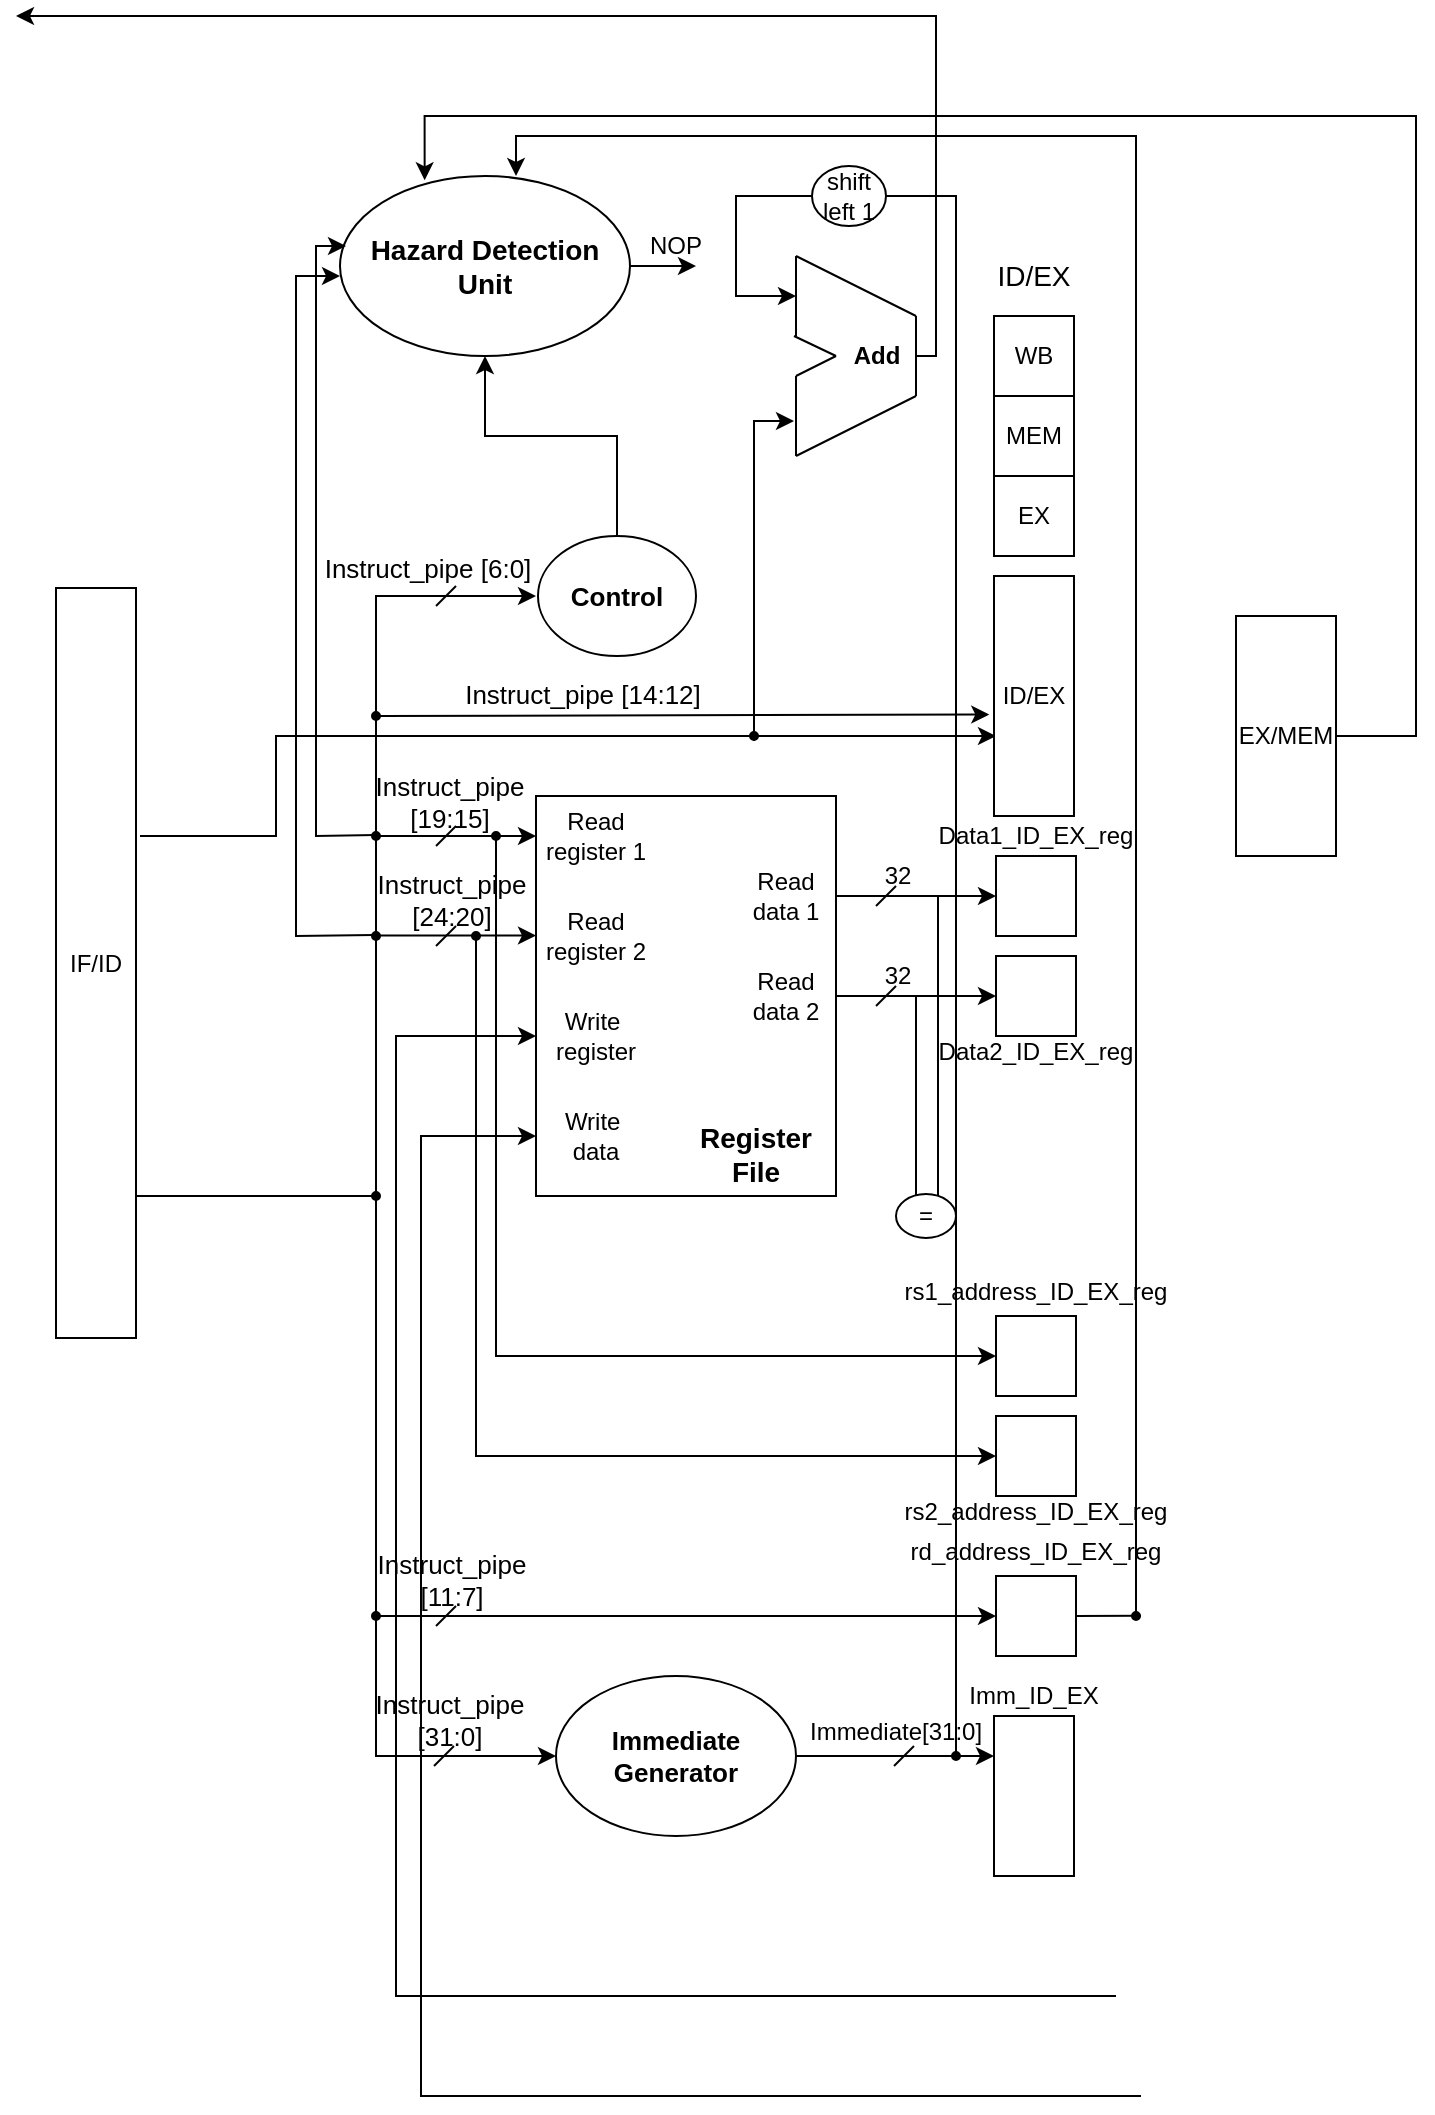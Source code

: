 <mxfile version="14.3.1" type="device"><diagram id="C4D67ffuTDaYjJX6yr9e" name="Page-1"><mxGraphModel dx="1021" dy="529" grid="1" gridSize="10" guides="1" tooltips="1" connect="1" arrows="1" fold="1" page="1" pageScale="1" pageWidth="827" pageHeight="1169" math="0" shadow="0"><root><mxCell id="0"/><mxCell id="1" parent="0"/><mxCell id="l9WlV2qs4b8OpY1RFIN2-1" value="" style="endArrow=none;html=1;" edge="1" parent="1"><mxGeometry width="50" height="50" relative="1" as="geometry"><mxPoint x="330" y="620" as="sourcePoint"/><mxPoint x="450" y="620" as="targetPoint"/></mxGeometry></mxCell><mxCell id="l9WlV2qs4b8OpY1RFIN2-2" value="" style="endArrow=classic;html=1;rounded=0;entryX=0;entryY=0.5;entryDx=0;entryDy=0;" edge="1" parent="1" target="l9WlV2qs4b8OpY1RFIN2-4"><mxGeometry width="50" height="50" relative="1" as="geometry"><mxPoint x="450" y="620" as="sourcePoint"/><mxPoint x="530" y="520" as="targetPoint"/><Array as="points"><mxPoint x="450" y="520"/><mxPoint x="450" y="440"/></Array></mxGeometry></mxCell><mxCell id="l9WlV2qs4b8OpY1RFIN2-3" value="" style="rounded=0;whiteSpace=wrap;html=1;" vertex="1" parent="1"><mxGeometry x="530" y="420" width="150" height="200" as="geometry"/></mxCell><mxCell id="l9WlV2qs4b8OpY1RFIN2-4" value="Read register 1" style="text;html=1;strokeColor=none;fillColor=none;align=center;verticalAlign=middle;whiteSpace=wrap;rounded=0;" vertex="1" parent="1"><mxGeometry x="530" y="430" width="60" height="20" as="geometry"/></mxCell><mxCell id="l9WlV2qs4b8OpY1RFIN2-5" value="Read register 2" style="text;html=1;strokeColor=none;fillColor=none;align=center;verticalAlign=middle;whiteSpace=wrap;rounded=0;" vertex="1" parent="1"><mxGeometry x="530" y="480" width="60" height="20" as="geometry"/></mxCell><mxCell id="l9WlV2qs4b8OpY1RFIN2-6" value="Write&amp;nbsp;&lt;br&gt;register" style="text;html=1;strokeColor=none;fillColor=none;align=center;verticalAlign=middle;whiteSpace=wrap;rounded=0;" vertex="1" parent="1"><mxGeometry x="530" y="530" width="60" height="20" as="geometry"/></mxCell><mxCell id="l9WlV2qs4b8OpY1RFIN2-7" value="Write&amp;nbsp;&lt;br&gt;data&lt;br&gt;" style="text;html=1;strokeColor=none;fillColor=none;align=center;verticalAlign=middle;whiteSpace=wrap;rounded=0;" vertex="1" parent="1"><mxGeometry x="530" y="580" width="60" height="20" as="geometry"/></mxCell><mxCell id="l9WlV2qs4b8OpY1RFIN2-8" value="Read data 1" style="text;html=1;strokeColor=none;fillColor=none;align=center;verticalAlign=middle;whiteSpace=wrap;rounded=0;" vertex="1" parent="1"><mxGeometry x="630" y="460" width="50" height="20" as="geometry"/></mxCell><mxCell id="l9WlV2qs4b8OpY1RFIN2-9" value="Read data 2" style="text;html=1;strokeColor=none;fillColor=none;align=center;verticalAlign=middle;whiteSpace=wrap;rounded=0;" vertex="1" parent="1"><mxGeometry x="630" y="510" width="50" height="20" as="geometry"/></mxCell><mxCell id="l9WlV2qs4b8OpY1RFIN2-10" value="&lt;font style=&quot;font-size: 14px&quot;&gt;&lt;b&gt;Register File&lt;/b&gt;&lt;/font&gt;" style="text;html=1;strokeColor=none;fillColor=none;align=center;verticalAlign=middle;whiteSpace=wrap;rounded=0;" vertex="1" parent="1"><mxGeometry x="610" y="589" width="60" height="20" as="geometry"/></mxCell><mxCell id="l9WlV2qs4b8OpY1RFIN2-11" value="" style="endArrow=classic;html=1;" edge="1" parent="1"><mxGeometry width="50" height="50" relative="1" as="geometry"><mxPoint x="450" y="489.76" as="sourcePoint"/><mxPoint x="530" y="489.76" as="targetPoint"/></mxGeometry></mxCell><mxCell id="l9WlV2qs4b8OpY1RFIN2-12" value="" style="endArrow=classic;html=1;" edge="1" parent="1"><mxGeometry width="50" height="50" relative="1" as="geometry"><mxPoint x="450" y="830" as="sourcePoint"/><mxPoint x="760" y="830" as="targetPoint"/></mxGeometry></mxCell><mxCell id="l9WlV2qs4b8OpY1RFIN2-13" value="&lt;font style=&quot;font-size: 13px&quot;&gt;Instruct_pipe [19:15]&lt;/font&gt;" style="text;html=1;strokeColor=none;fillColor=none;align=center;verticalAlign=middle;whiteSpace=wrap;rounded=0;" vertex="1" parent="1"><mxGeometry x="432" y="413" width="110" height="20" as="geometry"/></mxCell><mxCell id="l9WlV2qs4b8OpY1RFIN2-14" value="&lt;font style=&quot;font-size: 13px&quot;&gt;Instruct_pipe [24:20]&lt;/font&gt;" style="text;html=1;strokeColor=none;fillColor=none;align=center;verticalAlign=middle;whiteSpace=wrap;rounded=0;" vertex="1" parent="1"><mxGeometry x="433" y="463" width="110" height="17" as="geometry"/></mxCell><mxCell id="l9WlV2qs4b8OpY1RFIN2-15" value="&lt;span style=&quot;font-size: 13px&quot;&gt;Instruct_pipe [11:7]&lt;/span&gt;" style="text;html=1;strokeColor=none;fillColor=none;align=center;verticalAlign=middle;whiteSpace=wrap;rounded=0;" vertex="1" parent="1"><mxGeometry x="433" y="803" width="110" height="17" as="geometry"/></mxCell><mxCell id="l9WlV2qs4b8OpY1RFIN2-16" value="" style="endArrow=classic;html=1;rounded=0;entryX=0;entryY=0.5;entryDx=0;entryDy=0;" edge="1" parent="1" target="l9WlV2qs4b8OpY1RFIN2-17"><mxGeometry width="50" height="50" relative="1" as="geometry"><mxPoint x="450" y="620" as="sourcePoint"/><mxPoint x="540" y="740" as="targetPoint"/><Array as="points"><mxPoint x="450" y="740"/><mxPoint x="450" y="900"/></Array></mxGeometry></mxCell><mxCell id="l9WlV2qs4b8OpY1RFIN2-17" value="&lt;b&gt;&lt;font style=&quot;font-size: 13px&quot;&gt;Immediate Generator&lt;/font&gt;&lt;/b&gt;" style="ellipse;whiteSpace=wrap;html=1;" vertex="1" parent="1"><mxGeometry x="540" y="860" width="120" height="80" as="geometry"/></mxCell><mxCell id="l9WlV2qs4b8OpY1RFIN2-18" value="" style="endArrow=none;html=1;" edge="1" parent="1"><mxGeometry width="50" height="50" relative="1" as="geometry"><mxPoint x="479" y="905" as="sourcePoint"/><mxPoint x="489" y="895" as="targetPoint"/></mxGeometry></mxCell><mxCell id="l9WlV2qs4b8OpY1RFIN2-19" value="" style="endArrow=none;html=1;" edge="1" parent="1"><mxGeometry width="50" height="50" relative="1" as="geometry"><mxPoint x="480" y="835" as="sourcePoint"/><mxPoint x="490" y="825" as="targetPoint"/></mxGeometry></mxCell><mxCell id="l9WlV2qs4b8OpY1RFIN2-20" value="" style="endArrow=none;html=1;" edge="1" parent="1"><mxGeometry width="50" height="50" relative="1" as="geometry"><mxPoint x="480" y="495" as="sourcePoint"/><mxPoint x="490" y="485" as="targetPoint"/></mxGeometry></mxCell><mxCell id="l9WlV2qs4b8OpY1RFIN2-21" value="" style="endArrow=none;html=1;" edge="1" parent="1"><mxGeometry width="50" height="50" relative="1" as="geometry"><mxPoint x="480" y="445" as="sourcePoint"/><mxPoint x="490" y="435" as="targetPoint"/></mxGeometry></mxCell><mxCell id="l9WlV2qs4b8OpY1RFIN2-22" value="&lt;span style=&quot;font-size: 13px&quot;&gt;Instruct_pipe [31:0]&lt;/span&gt;" style="text;html=1;strokeColor=none;fillColor=none;align=center;verticalAlign=middle;whiteSpace=wrap;rounded=0;" vertex="1" parent="1"><mxGeometry x="432" y="873" width="110" height="17" as="geometry"/></mxCell><mxCell id="l9WlV2qs4b8OpY1RFIN2-23" value="" style="endArrow=classic;html=1;exitX=1;exitY=0.5;exitDx=0;exitDy=0;" edge="1" parent="1" source="l9WlV2qs4b8OpY1RFIN2-17"><mxGeometry width="50" height="50" relative="1" as="geometry"><mxPoint x="669" y="900" as="sourcePoint"/><mxPoint x="759" y="900" as="targetPoint"/></mxGeometry></mxCell><mxCell id="l9WlV2qs4b8OpY1RFIN2-24" value="Immediate[31:0]" style="text;html=1;strokeColor=none;fillColor=none;align=center;verticalAlign=middle;whiteSpace=wrap;rounded=0;" vertex="1" parent="1"><mxGeometry x="690" y="878" width="40" height="20" as="geometry"/></mxCell><mxCell id="l9WlV2qs4b8OpY1RFIN2-25" value="" style="endArrow=none;html=1;" edge="1" parent="1"><mxGeometry width="50" height="50" relative="1" as="geometry"><mxPoint x="709" y="905" as="sourcePoint"/><mxPoint x="719" y="895" as="targetPoint"/></mxGeometry></mxCell><mxCell id="l9WlV2qs4b8OpY1RFIN2-26" value="" style="rounded=0;whiteSpace=wrap;html=1;" vertex="1" parent="1"><mxGeometry x="759" y="880" width="40" height="80" as="geometry"/></mxCell><mxCell id="l9WlV2qs4b8OpY1RFIN2-27" value="Imm_ID_EX&lt;br&gt;" style="text;html=1;strokeColor=none;fillColor=none;align=center;verticalAlign=middle;whiteSpace=wrap;rounded=0;" vertex="1" parent="1"><mxGeometry x="749" y="860" width="60" height="20" as="geometry"/></mxCell><mxCell id="l9WlV2qs4b8OpY1RFIN2-28" value="" style="endArrow=classic;html=1;exitX=1;exitY=0.5;exitDx=0;exitDy=0;entryX=0;entryY=0.5;entryDx=0;entryDy=0;" edge="1" parent="1" source="l9WlV2qs4b8OpY1RFIN2-8" target="l9WlV2qs4b8OpY1RFIN2-41"><mxGeometry width="50" height="50" relative="1" as="geometry"><mxPoint x="740" y="470" as="sourcePoint"/><mxPoint x="740" y="470" as="targetPoint"/></mxGeometry></mxCell><mxCell id="l9WlV2qs4b8OpY1RFIN2-29" value="" style="endArrow=classic;html=1;exitX=1;exitY=0.5;exitDx=0;exitDy=0;entryX=0;entryY=0.5;entryDx=0;entryDy=0;" edge="1" parent="1" target="l9WlV2qs4b8OpY1RFIN2-42"><mxGeometry width="50" height="50" relative="1" as="geometry"><mxPoint x="680" y="520" as="sourcePoint"/><mxPoint x="740" y="520" as="targetPoint"/></mxGeometry></mxCell><mxCell id="l9WlV2qs4b8OpY1RFIN2-30" value="" style="endArrow=none;html=1;" edge="1" parent="1"><mxGeometry width="50" height="50" relative="1" as="geometry"><mxPoint x="700" y="525" as="sourcePoint"/><mxPoint x="710" y="515" as="targetPoint"/></mxGeometry></mxCell><mxCell id="l9WlV2qs4b8OpY1RFIN2-31" value="" style="endArrow=none;html=1;" edge="1" parent="1"><mxGeometry width="50" height="50" relative="1" as="geometry"><mxPoint x="700" y="475" as="sourcePoint"/><mxPoint x="710" y="465" as="targetPoint"/></mxGeometry></mxCell><mxCell id="l9WlV2qs4b8OpY1RFIN2-32" style="edgeStyle=orthogonalEdgeStyle;rounded=0;orthogonalLoop=1;jettySize=auto;html=1;entryX=0.5;entryY=1;entryDx=0;entryDy=0;" edge="1" parent="1" source="l9WlV2qs4b8OpY1RFIN2-33" target="l9WlV2qs4b8OpY1RFIN2-69"><mxGeometry relative="1" as="geometry"><mxPoint x="560" y="220" as="targetPoint"/><Array as="points"><mxPoint x="571" y="240"/><mxPoint x="505" y="240"/></Array></mxGeometry></mxCell><mxCell id="l9WlV2qs4b8OpY1RFIN2-33" value="&lt;b&gt;&lt;font style=&quot;font-size: 13px&quot;&gt;Control&lt;/font&gt;&lt;/b&gt;" style="ellipse;whiteSpace=wrap;html=1;" vertex="1" parent="1"><mxGeometry x="531" y="290" width="79" height="60" as="geometry"/></mxCell><mxCell id="l9WlV2qs4b8OpY1RFIN2-34" value="" style="endArrow=classic;html=1;rounded=0;" edge="1" parent="1"><mxGeometry width="50" height="50" relative="1" as="geometry"><mxPoint x="450" y="440" as="sourcePoint"/><mxPoint x="530" y="320" as="targetPoint"/><Array as="points"><mxPoint x="450" y="320"/></Array></mxGeometry></mxCell><mxCell id="l9WlV2qs4b8OpY1RFIN2-35" value="32" style="text;html=1;strokeColor=none;fillColor=none;align=center;verticalAlign=middle;whiteSpace=wrap;rounded=0;" vertex="1" parent="1"><mxGeometry x="691" y="450" width="40" height="20" as="geometry"/></mxCell><mxCell id="l9WlV2qs4b8OpY1RFIN2-36" value="32" style="text;html=1;strokeColor=none;fillColor=none;align=center;verticalAlign=middle;whiteSpace=wrap;rounded=0;" vertex="1" parent="1"><mxGeometry x="691" y="500" width="40" height="20" as="geometry"/></mxCell><mxCell id="l9WlV2qs4b8OpY1RFIN2-37" value="" style="verticalLabelPosition=bottom;shadow=0;dashed=0;align=center;html=1;verticalAlign=top;shape=mxgraph.electrical.logic_gates.inverting_contact;fillColor=#000000;" vertex="1" parent="1"><mxGeometry x="447.5" y="437.5" width="5" height="5" as="geometry"/></mxCell><mxCell id="l9WlV2qs4b8OpY1RFIN2-38" value="" style="verticalLabelPosition=bottom;shadow=0;dashed=0;align=center;html=1;verticalAlign=top;shape=mxgraph.electrical.logic_gates.inverting_contact;fillColor=#000000;" vertex="1" parent="1"><mxGeometry x="447.5" y="487.5" width="5" height="5" as="geometry"/></mxCell><mxCell id="l9WlV2qs4b8OpY1RFIN2-39" value="" style="verticalLabelPosition=bottom;shadow=0;dashed=0;align=center;html=1;verticalAlign=top;shape=mxgraph.electrical.logic_gates.inverting_contact;fillColor=#000000;" vertex="1" parent="1"><mxGeometry x="447.5" y="827.5" width="5" height="5" as="geometry"/></mxCell><mxCell id="l9WlV2qs4b8OpY1RFIN2-40" value="" style="verticalLabelPosition=bottom;shadow=0;dashed=0;align=center;html=1;verticalAlign=top;shape=mxgraph.electrical.logic_gates.inverting_contact;fillColor=#000000;" vertex="1" parent="1"><mxGeometry x="447.5" y="617.5" width="5" height="5" as="geometry"/></mxCell><mxCell id="l9WlV2qs4b8OpY1RFIN2-41" value="" style="rounded=0;whiteSpace=wrap;html=1;" vertex="1" parent="1"><mxGeometry x="760" y="450" width="40" height="40" as="geometry"/></mxCell><mxCell id="l9WlV2qs4b8OpY1RFIN2-42" value="" style="rounded=0;whiteSpace=wrap;html=1;" vertex="1" parent="1"><mxGeometry x="760" y="500" width="40" height="40" as="geometry"/></mxCell><mxCell id="l9WlV2qs4b8OpY1RFIN2-43" value="Data1_ID_EX_reg" style="text;html=1;strokeColor=none;fillColor=none;align=center;verticalAlign=middle;whiteSpace=wrap;rounded=0;" vertex="1" parent="1"><mxGeometry x="760" y="430" width="40" height="20" as="geometry"/></mxCell><mxCell id="l9WlV2qs4b8OpY1RFIN2-44" value="Data2_ID_EX_reg&lt;br&gt;" style="text;html=1;strokeColor=none;fillColor=none;align=center;verticalAlign=middle;whiteSpace=wrap;rounded=0;" vertex="1" parent="1"><mxGeometry x="760" y="537.5" width="40" height="20" as="geometry"/></mxCell><mxCell id="l9WlV2qs4b8OpY1RFIN2-45" value="&lt;font style=&quot;font-size: 13px&quot;&gt;Instruct_pipe [6:0]&lt;/font&gt;" style="text;html=1;strokeColor=none;fillColor=none;align=center;verticalAlign=middle;whiteSpace=wrap;rounded=0;" vertex="1" parent="1"><mxGeometry x="417" y="296" width="118" height="20" as="geometry"/></mxCell><mxCell id="l9WlV2qs4b8OpY1RFIN2-46" value="" style="endArrow=none;html=1;" edge="1" parent="1"><mxGeometry width="50" height="50" relative="1" as="geometry"><mxPoint x="480" y="325" as="sourcePoint"/><mxPoint x="490" y="315" as="targetPoint"/></mxGeometry></mxCell><mxCell id="l9WlV2qs4b8OpY1RFIN2-47" value="" style="endArrow=none;html=1;entryX=0.75;entryY=1;entryDx=0;entryDy=0;" edge="1" parent="1"><mxGeometry width="50" height="50" relative="1" as="geometry"><mxPoint x="720" y="620" as="sourcePoint"/><mxPoint x="720" y="520" as="targetPoint"/></mxGeometry></mxCell><mxCell id="l9WlV2qs4b8OpY1RFIN2-48" value="" style="endArrow=none;html=1;entryX=1;entryY=1;entryDx=0;entryDy=0;" edge="1" parent="1" target="l9WlV2qs4b8OpY1RFIN2-35"><mxGeometry width="50" height="50" relative="1" as="geometry"><mxPoint x="731" y="620" as="sourcePoint"/><mxPoint x="730" y="510" as="targetPoint"/></mxGeometry></mxCell><mxCell id="l9WlV2qs4b8OpY1RFIN2-49" value="" style="ellipse;whiteSpace=wrap;html=1;fillColor=#FFFFFF;" vertex="1" parent="1"><mxGeometry x="710" y="619" width="30" height="22" as="geometry"/></mxCell><mxCell id="l9WlV2qs4b8OpY1RFIN2-50" value="=" style="text;html=1;strokeColor=none;fillColor=none;align=center;verticalAlign=middle;whiteSpace=wrap;rounded=0;" vertex="1" parent="1"><mxGeometry x="705" y="620" width="40" height="20" as="geometry"/></mxCell><mxCell id="l9WlV2qs4b8OpY1RFIN2-51" value="&lt;font style=&quot;font-size: 14px&quot;&gt;ID/EX&lt;/font&gt;" style="text;html=1;strokeColor=none;fillColor=none;align=center;verticalAlign=middle;whiteSpace=wrap;rounded=0;dashed=1;" vertex="1" parent="1"><mxGeometry x="759" y="150" width="40" height="20" as="geometry"/></mxCell><mxCell id="l9WlV2qs4b8OpY1RFIN2-52" value="WB" style="rounded=0;whiteSpace=wrap;html=1;" vertex="1" parent="1"><mxGeometry x="759" y="180" width="40" height="40" as="geometry"/></mxCell><mxCell id="l9WlV2qs4b8OpY1RFIN2-53" value="MEM" style="rounded=0;whiteSpace=wrap;html=1;" vertex="1" parent="1"><mxGeometry x="759" y="220" width="40" height="40" as="geometry"/></mxCell><mxCell id="l9WlV2qs4b8OpY1RFIN2-54" value="EX" style="rounded=0;whiteSpace=wrap;html=1;" vertex="1" parent="1"><mxGeometry x="759" y="260" width="40" height="40" as="geometry"/></mxCell><mxCell id="l9WlV2qs4b8OpY1RFIN2-55" value="" style="endArrow=classic;html=1;rounded=0;" edge="1" parent="1"><mxGeometry width="50" height="50" relative="1" as="geometry"><mxPoint x="510" y="440" as="sourcePoint"/><mxPoint x="760" y="700" as="targetPoint"/><Array as="points"><mxPoint x="510" y="700"/></Array></mxGeometry></mxCell><mxCell id="l9WlV2qs4b8OpY1RFIN2-56" value="" style="endArrow=classic;html=1;rounded=0;" edge="1" parent="1"><mxGeometry width="50" height="50" relative="1" as="geometry"><mxPoint x="500" y="490" as="sourcePoint"/><mxPoint x="760" y="750" as="targetPoint"/><Array as="points"><mxPoint x="500" y="750"/></Array></mxGeometry></mxCell><mxCell id="l9WlV2qs4b8OpY1RFIN2-57" value="" style="rounded=0;whiteSpace=wrap;html=1;" vertex="1" parent="1"><mxGeometry x="760" y="500" width="40" height="40" as="geometry"/></mxCell><mxCell id="l9WlV2qs4b8OpY1RFIN2-58" value="" style="rounded=0;whiteSpace=wrap;html=1;" vertex="1" parent="1"><mxGeometry x="760" y="680" width="40" height="40" as="geometry"/></mxCell><mxCell id="l9WlV2qs4b8OpY1RFIN2-59" value="" style="rounded=0;whiteSpace=wrap;html=1;" vertex="1" parent="1"><mxGeometry x="760" y="730" width="40" height="40" as="geometry"/></mxCell><mxCell id="l9WlV2qs4b8OpY1RFIN2-60" value="rs1_address_ID_EX_reg" style="text;html=1;strokeColor=none;fillColor=none;align=center;verticalAlign=middle;whiteSpace=wrap;rounded=0;" vertex="1" parent="1"><mxGeometry x="760" y="657.5" width="40" height="20" as="geometry"/></mxCell><mxCell id="l9WlV2qs4b8OpY1RFIN2-61" value="rs2_address_ID_EX_reg" style="text;html=1;strokeColor=none;fillColor=none;align=center;verticalAlign=middle;whiteSpace=wrap;rounded=0;" vertex="1" parent="1"><mxGeometry x="760" y="767.5" width="40" height="20" as="geometry"/></mxCell><mxCell id="l9WlV2qs4b8OpY1RFIN2-62" value="" style="verticalLabelPosition=bottom;shadow=0;dashed=0;align=center;html=1;verticalAlign=top;shape=mxgraph.electrical.logic_gates.inverting_contact;fillColor=#000000;" vertex="1" parent="1"><mxGeometry x="447.5" y="377.5" width="5" height="5" as="geometry"/></mxCell><mxCell id="l9WlV2qs4b8OpY1RFIN2-63" value="&lt;font style=&quot;font-size: 13px&quot;&gt;Instruct_pipe [14:12]&lt;/font&gt;" style="text;html=1;strokeColor=none;fillColor=none;align=center;verticalAlign=middle;whiteSpace=wrap;rounded=0;" vertex="1" parent="1"><mxGeometry x="487" y="359" width="133" height="20" as="geometry"/></mxCell><mxCell id="l9WlV2qs4b8OpY1RFIN2-64" value="" style="rounded=0;whiteSpace=wrap;html=1;" vertex="1" parent="1"><mxGeometry x="760" y="810" width="40" height="40" as="geometry"/></mxCell><mxCell id="l9WlV2qs4b8OpY1RFIN2-65" value="" style="verticalLabelPosition=bottom;shadow=0;dashed=0;align=center;html=1;verticalAlign=top;shape=mxgraph.electrical.logic_gates.inverting_contact;fillColor=#000000;" vertex="1" parent="1"><mxGeometry x="497.5" y="487.5" width="5" height="5" as="geometry"/></mxCell><mxCell id="l9WlV2qs4b8OpY1RFIN2-66" value="" style="verticalLabelPosition=bottom;shadow=0;dashed=0;align=center;html=1;verticalAlign=top;shape=mxgraph.electrical.logic_gates.inverting_contact;fillColor=#000000;" vertex="1" parent="1"><mxGeometry x="507.5" y="437.5" width="5" height="5" as="geometry"/></mxCell><mxCell id="l9WlV2qs4b8OpY1RFIN2-67" value="rd_address_ID_EX_reg" style="text;html=1;strokeColor=none;fillColor=none;align=center;verticalAlign=middle;whiteSpace=wrap;rounded=0;" vertex="1" parent="1"><mxGeometry x="760" y="787.5" width="40" height="20" as="geometry"/></mxCell><mxCell id="l9WlV2qs4b8OpY1RFIN2-68" style="edgeStyle=orthogonalEdgeStyle;rounded=0;orthogonalLoop=1;jettySize=auto;html=1;" edge="1" parent="1" source="l9WlV2qs4b8OpY1RFIN2-69"><mxGeometry relative="1" as="geometry"><mxPoint x="610" y="155" as="targetPoint"/></mxGeometry></mxCell><mxCell id="l9WlV2qs4b8OpY1RFIN2-69" value="&lt;font style=&quot;font-size: 14px&quot;&gt;&lt;b&gt;Hazard Detection Unit&lt;/b&gt;&lt;/font&gt;" style="ellipse;whiteSpace=wrap;html=1;" vertex="1" parent="1"><mxGeometry x="432" y="110" width="145" height="90" as="geometry"/></mxCell><mxCell id="l9WlV2qs4b8OpY1RFIN2-70" value="" style="group;fontStyle=1" vertex="1" connectable="0" parent="1"><mxGeometry x="659" y="150" width="61" height="100" as="geometry"/></mxCell><mxCell id="l9WlV2qs4b8OpY1RFIN2-71" value="" style="endArrow=none;html=1;" edge="1" parent="l9WlV2qs4b8OpY1RFIN2-70"><mxGeometry width="50" height="50" relative="1" as="geometry"><mxPoint x="1" y="100" as="sourcePoint"/><mxPoint x="61" y="70" as="targetPoint"/></mxGeometry></mxCell><mxCell id="l9WlV2qs4b8OpY1RFIN2-72" value="" style="endArrow=none;html=1;" edge="1" parent="l9WlV2qs4b8OpY1RFIN2-70"><mxGeometry width="50" height="50" relative="1" as="geometry"><mxPoint x="61" y="70" as="sourcePoint"/><mxPoint x="61" y="30" as="targetPoint"/></mxGeometry></mxCell><mxCell id="l9WlV2qs4b8OpY1RFIN2-73" value="" style="endArrow=none;html=1;" edge="1" parent="l9WlV2qs4b8OpY1RFIN2-70"><mxGeometry width="50" height="50" relative="1" as="geometry"><mxPoint x="1" as="sourcePoint"/><mxPoint x="61" y="30" as="targetPoint"/></mxGeometry></mxCell><mxCell id="l9WlV2qs4b8OpY1RFIN2-74" value="" style="endArrow=none;html=1;" edge="1" parent="l9WlV2qs4b8OpY1RFIN2-70"><mxGeometry width="50" height="50" relative="1" as="geometry"><mxPoint y="40" as="sourcePoint"/><mxPoint x="21" y="50" as="targetPoint"/></mxGeometry></mxCell><mxCell id="l9WlV2qs4b8OpY1RFIN2-75" value="" style="endArrow=none;html=1;" edge="1" parent="l9WlV2qs4b8OpY1RFIN2-70"><mxGeometry width="50" height="50" relative="1" as="geometry"><mxPoint x="1" y="60" as="sourcePoint"/><mxPoint x="21" y="50" as="targetPoint"/></mxGeometry></mxCell><mxCell id="l9WlV2qs4b8OpY1RFIN2-76" value="" style="endArrow=none;html=1;" edge="1" parent="l9WlV2qs4b8OpY1RFIN2-70"><mxGeometry width="50" height="50" relative="1" as="geometry"><mxPoint x="1" y="40" as="sourcePoint"/><mxPoint x="1" as="targetPoint"/></mxGeometry></mxCell><mxCell id="l9WlV2qs4b8OpY1RFIN2-77" value="" style="endArrow=none;html=1;" edge="1" parent="l9WlV2qs4b8OpY1RFIN2-70"><mxGeometry width="50" height="50" relative="1" as="geometry"><mxPoint x="1" y="100" as="sourcePoint"/><mxPoint x="1" y="60" as="targetPoint"/></mxGeometry></mxCell><mxCell id="l9WlV2qs4b8OpY1RFIN2-105" style="edgeStyle=orthogonalEdgeStyle;rounded=0;orthogonalLoop=1;jettySize=auto;html=1;" edge="1" parent="1" source="l9WlV2qs4b8OpY1RFIN2-78"><mxGeometry relative="1" as="geometry"><mxPoint x="270" y="30" as="targetPoint"/><Array as="points"><mxPoint x="730" y="200"/><mxPoint x="730" y="30"/><mxPoint x="270" y="30"/></Array></mxGeometry></mxCell><mxCell id="l9WlV2qs4b8OpY1RFIN2-78" value="&lt;span&gt;Add&lt;/span&gt;" style="text;html=1;align=center;verticalAlign=middle;resizable=0;points=[];autosize=1;fontStyle=1" vertex="1" parent="1"><mxGeometry x="680" y="190" width="40" height="20" as="geometry"/></mxCell><mxCell id="l9WlV2qs4b8OpY1RFIN2-80" value="" style="verticalLabelPosition=bottom;shadow=0;dashed=0;align=center;html=1;verticalAlign=top;shape=mxgraph.electrical.logic_gates.inverting_contact;fillColor=#000000;" vertex="1" parent="1"><mxGeometry x="636.5" y="387.5" width="5" height="5" as="geometry"/></mxCell><mxCell id="l9WlV2qs4b8OpY1RFIN2-81" value="" style="endArrow=classic;html=1;rounded=0;" edge="1" parent="1"><mxGeometry width="50" height="50" relative="1" as="geometry"><mxPoint x="740" y="900" as="sourcePoint"/><mxPoint x="660" y="170" as="targetPoint"/><Array as="points"><mxPoint x="740" y="120"/><mxPoint x="630" y="120"/><mxPoint x="630" y="170"/></Array></mxGeometry></mxCell><mxCell id="l9WlV2qs4b8OpY1RFIN2-82" value="" style="verticalLabelPosition=bottom;shadow=0;dashed=0;align=center;html=1;verticalAlign=top;shape=mxgraph.electrical.logic_gates.inverting_contact;fillColor=#000000;" vertex="1" parent="1"><mxGeometry x="737.5" y="897.5" width="5" height="5" as="geometry"/></mxCell><mxCell id="l9WlV2qs4b8OpY1RFIN2-83" value="shift left 1" style="ellipse;whiteSpace=wrap;html=1;" vertex="1" parent="1"><mxGeometry x="668" y="105" width="37" height="30" as="geometry"/></mxCell><mxCell id="l9WlV2qs4b8OpY1RFIN2-84" value="" style="endArrow=classic;html=1;exitX=0.5;exitY=0;exitDx=0;exitDy=0;rounded=0;" edge="1" parent="1"><mxGeometry width="50" height="50" relative="1" as="geometry"><mxPoint x="450" y="439.5" as="sourcePoint"/><mxPoint x="435" y="145" as="targetPoint"/><Array as="points"><mxPoint x="420" y="440"/><mxPoint x="420" y="145"/></Array></mxGeometry></mxCell><mxCell id="l9WlV2qs4b8OpY1RFIN2-85" value="" style="endArrow=classic;html=1;exitX=0.25;exitY=0;exitDx=0;exitDy=0;entryX=0;entryY=0.556;entryDx=0;entryDy=0;entryPerimeter=0;rounded=0;" edge="1" parent="1" target="l9WlV2qs4b8OpY1RFIN2-69"><mxGeometry width="50" height="50" relative="1" as="geometry"><mxPoint x="448.75" y="489.5" as="sourcePoint"/><mxPoint x="430" y="160" as="targetPoint"/><Array as="points"><mxPoint x="410" y="490"/><mxPoint x="410" y="160"/></Array></mxGeometry></mxCell><mxCell id="l9WlV2qs4b8OpY1RFIN2-86" value="" style="endArrow=classic;html=1;entryX=0.607;entryY=0;entryDx=0;entryDy=0;entryPerimeter=0;rounded=0;" edge="1" parent="1" target="l9WlV2qs4b8OpY1RFIN2-69"><mxGeometry width="50" height="50" relative="1" as="geometry"><mxPoint x="830" y="830" as="sourcePoint"/><mxPoint x="520" y="90" as="targetPoint"/><Array as="points"><mxPoint x="830" y="90"/><mxPoint x="520" y="90"/></Array></mxGeometry></mxCell><mxCell id="l9WlV2qs4b8OpY1RFIN2-87" value="" style="verticalLabelPosition=bottom;shadow=0;dashed=0;align=center;html=1;verticalAlign=top;shape=mxgraph.electrical.logic_gates.inverting_contact;fillColor=#000000;" vertex="1" parent="1"><mxGeometry x="827.5" y="827.5" width="5" height="5" as="geometry"/></mxCell><mxCell id="l9WlV2qs4b8OpY1RFIN2-88" value="NOP" style="text;html=1;strokeColor=none;fillColor=none;align=center;verticalAlign=middle;whiteSpace=wrap;rounded=0;" vertex="1" parent="1"><mxGeometry x="580" y="135" width="40" height="20" as="geometry"/></mxCell><mxCell id="l9WlV2qs4b8OpY1RFIN2-89" value="IF/ID" style="rounded=0;whiteSpace=wrap;html=1;" vertex="1" parent="1"><mxGeometry x="290" y="316" width="40" height="375" as="geometry"/></mxCell><mxCell id="l9WlV2qs4b8OpY1RFIN2-92" value="" style="endArrow=none;html=1;" edge="1" parent="1"><mxGeometry width="50" height="50" relative="1" as="geometry"><mxPoint x="800" y="830" as="sourcePoint"/><mxPoint x="832.5" y="829.91" as="targetPoint"/></mxGeometry></mxCell><mxCell id="l9WlV2qs4b8OpY1RFIN2-94" value="" style="endArrow=classic;html=1;rounded=0;" edge="1" parent="1"><mxGeometry width="50" height="50" relative="1" as="geometry"><mxPoint x="332" y="440" as="sourcePoint"/><mxPoint x="760" y="390" as="targetPoint"/><Array as="points"><mxPoint x="400" y="440"/><mxPoint x="400" y="390"/><mxPoint x="640" y="390"/><mxPoint x="690" y="390"/></Array></mxGeometry></mxCell><mxCell id="l9WlV2qs4b8OpY1RFIN2-95" value="ID/EX" style="rounded=0;whiteSpace=wrap;html=1;" vertex="1" parent="1"><mxGeometry x="759" y="310" width="40" height="120" as="geometry"/></mxCell><mxCell id="l9WlV2qs4b8OpY1RFIN2-96" value="" style="endArrow=classic;html=1;fontStyle=1;rounded=0;" edge="1" parent="1"><mxGeometry width="50" height="50" relative="1" as="geometry"><mxPoint x="639" y="392.5" as="sourcePoint"/><mxPoint x="659" y="232.5" as="targetPoint"/><Array as="points"><mxPoint x="639" y="232.5"/></Array></mxGeometry></mxCell><mxCell id="l9WlV2qs4b8OpY1RFIN2-97" value="" style="endArrow=classic;html=1;entryX=-0.059;entryY=0.577;entryDx=0;entryDy=0;entryPerimeter=0;" edge="1" parent="1" target="l9WlV2qs4b8OpY1RFIN2-95"><mxGeometry width="50" height="50" relative="1" as="geometry"><mxPoint x="452" y="380" as="sourcePoint"/><mxPoint x="750" y="380" as="targetPoint"/><Array as="points"/></mxGeometry></mxCell><mxCell id="l9WlV2qs4b8OpY1RFIN2-102" style="edgeStyle=orthogonalEdgeStyle;rounded=0;orthogonalLoop=1;jettySize=auto;html=1;exitX=1;exitY=0.5;exitDx=0;exitDy=0;entryX=0.292;entryY=0.024;entryDx=0;entryDy=0;entryPerimeter=0;" edge="1" parent="1" source="l9WlV2qs4b8OpY1RFIN2-100" target="l9WlV2qs4b8OpY1RFIN2-69"><mxGeometry relative="1" as="geometry"><Array as="points"><mxPoint x="970" y="390"/><mxPoint x="970" y="80"/><mxPoint x="474" y="80"/></Array></mxGeometry></mxCell><mxCell id="l9WlV2qs4b8OpY1RFIN2-100" value="EX/MEM" style="rounded=0;whiteSpace=wrap;html=1;" vertex="1" parent="1"><mxGeometry x="880" y="330" width="50" height="120" as="geometry"/></mxCell><mxCell id="l9WlV2qs4b8OpY1RFIN2-107" value="" style="endArrow=classic;html=1;entryX=0;entryY=0.5;entryDx=0;entryDy=0;rounded=0;" edge="1" parent="1"><mxGeometry width="50" height="50" relative="1" as="geometry"><mxPoint x="820" y="1020" as="sourcePoint"/><mxPoint x="530" y="540" as="targetPoint"/><Array as="points"><mxPoint x="460" y="1020"/><mxPoint x="460" y="540"/></Array></mxGeometry></mxCell><mxCell id="l9WlV2qs4b8OpY1RFIN2-109" value="" style="endArrow=classic;html=1;entryX=0;entryY=0.5;entryDx=0;entryDy=0;rounded=0;" edge="1" parent="1" target="l9WlV2qs4b8OpY1RFIN2-7"><mxGeometry width="50" height="50" relative="1" as="geometry"><mxPoint x="832.5" y="1070.0" as="sourcePoint"/><mxPoint x="542.5" y="590" as="targetPoint"/><Array as="points"><mxPoint x="472.5" y="1070"/><mxPoint x="472.5" y="590"/></Array></mxGeometry></mxCell></root></mxGraphModel></diagram></mxfile>